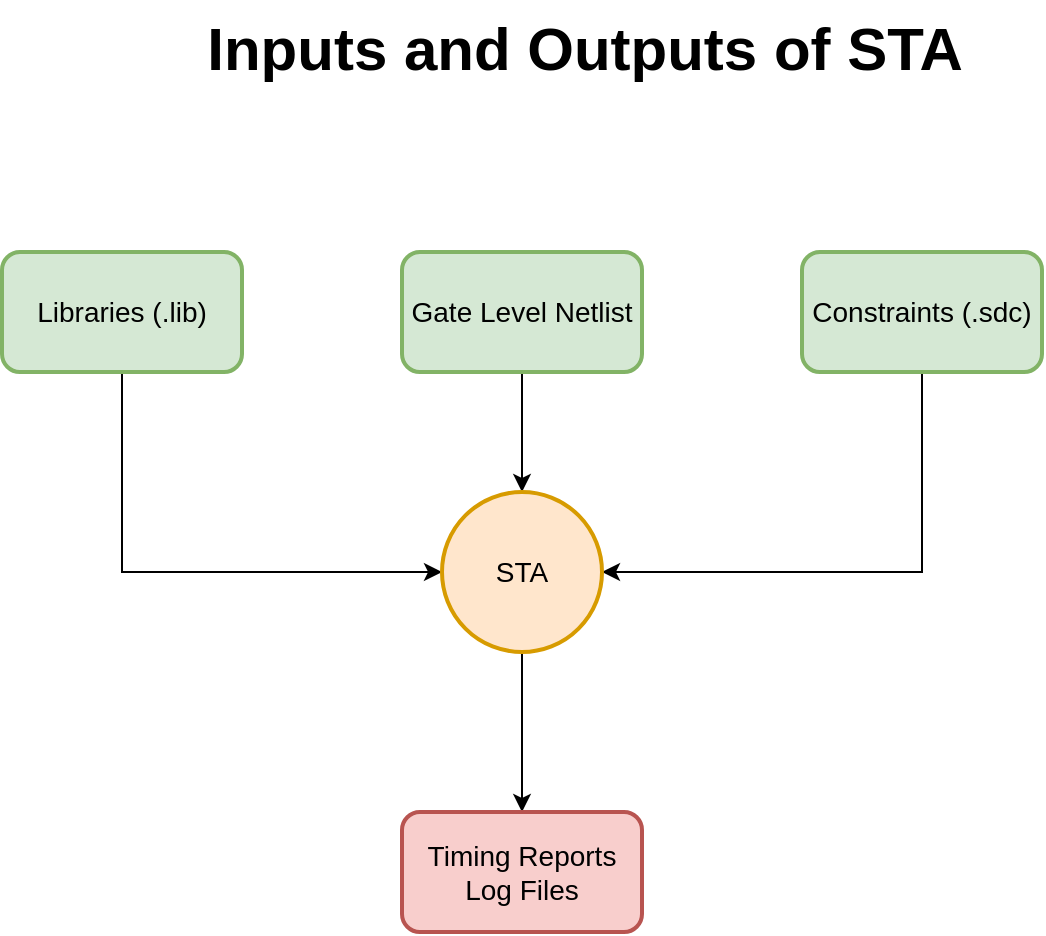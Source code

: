 <mxfile version="28.1.1">
  <diagram name="Page-1" id="hId_z6nj5ehB06tz2Tm5">
    <mxGraphModel dx="865" dy="546" grid="0" gridSize="10" guides="1" tooltips="1" connect="1" arrows="1" fold="1" page="1" pageScale="1" pageWidth="850" pageHeight="1100" math="0" shadow="0">
      <root>
        <mxCell id="0" />
        <mxCell id="1" parent="0" />
        <mxCell id="HBcbBVoYGgbt2iBhkjOB-11" style="edgeStyle=orthogonalEdgeStyle;rounded=0;orthogonalLoop=1;jettySize=auto;html=1;exitX=0.5;exitY=1;exitDx=0;exitDy=0;entryX=0;entryY=0.5;entryDx=0;entryDy=0;fontStyle=0" parent="1" source="HBcbBVoYGgbt2iBhkjOB-1" target="HBcbBVoYGgbt2iBhkjOB-4" edge="1">
          <mxGeometry relative="1" as="geometry" />
        </mxCell>
        <mxCell id="HBcbBVoYGgbt2iBhkjOB-1" value="Libraries (.lib)" style="rounded=1;whiteSpace=wrap;html=1;strokeWidth=2;fontSize=14;fontStyle=0;fillColor=#d5e8d4;strokeColor=#82b366;" parent="1" vertex="1">
          <mxGeometry x="148" y="142" width="120" height="60" as="geometry" />
        </mxCell>
        <mxCell id="HBcbBVoYGgbt2iBhkjOB-9" style="edgeStyle=orthogonalEdgeStyle;rounded=0;orthogonalLoop=1;jettySize=auto;html=1;exitX=0.5;exitY=1;exitDx=0;exitDy=0;entryX=0.5;entryY=0;entryDx=0;entryDy=0;fontStyle=0" parent="1" source="HBcbBVoYGgbt2iBhkjOB-2" target="HBcbBVoYGgbt2iBhkjOB-4" edge="1">
          <mxGeometry relative="1" as="geometry" />
        </mxCell>
        <mxCell id="HBcbBVoYGgbt2iBhkjOB-2" value="Gate Level Netlist" style="rounded=1;whiteSpace=wrap;html=1;strokeWidth=2;fontSize=14;fontStyle=0;fillColor=#d5e8d4;strokeColor=#82b366;" parent="1" vertex="1">
          <mxGeometry x="348" y="142" width="120" height="60" as="geometry" />
        </mxCell>
        <mxCell id="HBcbBVoYGgbt2iBhkjOB-10" style="edgeStyle=orthogonalEdgeStyle;rounded=0;orthogonalLoop=1;jettySize=auto;html=1;exitX=0.5;exitY=1;exitDx=0;exitDy=0;entryX=1;entryY=0.5;entryDx=0;entryDy=0;fontStyle=0" parent="1" source="HBcbBVoYGgbt2iBhkjOB-3" target="HBcbBVoYGgbt2iBhkjOB-4" edge="1">
          <mxGeometry relative="1" as="geometry" />
        </mxCell>
        <mxCell id="HBcbBVoYGgbt2iBhkjOB-3" value="Constraints (.sdc)" style="rounded=1;whiteSpace=wrap;html=1;strokeWidth=2;fontSize=14;fontStyle=0;fillColor=#d5e8d4;strokeColor=#82b366;" parent="1" vertex="1">
          <mxGeometry x="548" y="142" width="120" height="60" as="geometry" />
        </mxCell>
        <mxCell id="HBcbBVoYGgbt2iBhkjOB-12" style="edgeStyle=orthogonalEdgeStyle;rounded=0;orthogonalLoop=1;jettySize=auto;html=1;exitX=0.5;exitY=1;exitDx=0;exitDy=0;entryX=0.5;entryY=0;entryDx=0;entryDy=0;fontStyle=0" parent="1" source="HBcbBVoYGgbt2iBhkjOB-4" target="HBcbBVoYGgbt2iBhkjOB-5" edge="1">
          <mxGeometry relative="1" as="geometry" />
        </mxCell>
        <mxCell id="HBcbBVoYGgbt2iBhkjOB-4" value="STA" style="ellipse;whiteSpace=wrap;html=1;aspect=fixed;strokeWidth=2;fontSize=14;fontStyle=0;fillColor=#ffe6cc;strokeColor=#d79b00;" parent="1" vertex="1">
          <mxGeometry x="368" y="262" width="80" height="80" as="geometry" />
        </mxCell>
        <mxCell id="HBcbBVoYGgbt2iBhkjOB-5" value="Timing Reports&lt;div&gt;Log Files&lt;/div&gt;" style="rounded=1;whiteSpace=wrap;html=1;strokeWidth=2;fontSize=14;fontStyle=0;fillColor=#f8cecc;strokeColor=#b85450;" parent="1" vertex="1">
          <mxGeometry x="348" y="422" width="120" height="60" as="geometry" />
        </mxCell>
        <mxCell id="WHp-Qc4TdJ1LshXwCAer-1" value="&lt;b&gt;&lt;font style=&quot;font-size: 30px;&quot;&gt;Inputs and Outputs of STA&lt;/font&gt;&lt;/b&gt;" style="text;html=1;align=center;verticalAlign=middle;resizable=0;points=[];autosize=1;strokeColor=none;fillColor=none;" vertex="1" parent="1">
          <mxGeometry x="241" y="16" width="396" height="48" as="geometry" />
        </mxCell>
      </root>
    </mxGraphModel>
  </diagram>
</mxfile>
